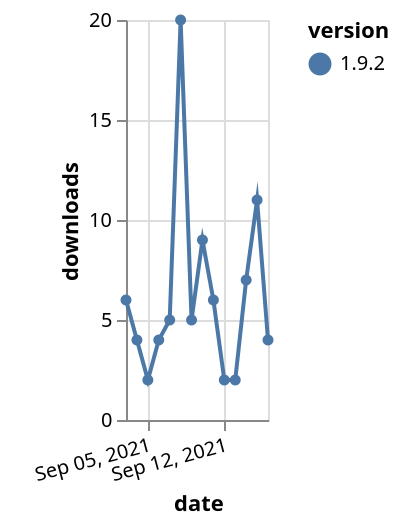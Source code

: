 {"$schema": "https://vega.github.io/schema/vega-lite/v5.json", "description": "A simple bar chart with embedded data.", "data": {"values": [{"date": "2021-09-03", "total": 4667, "delta": 6, "version": "1.9.2"}, {"date": "2021-09-04", "total": 4671, "delta": 4, "version": "1.9.2"}, {"date": "2021-09-05", "total": 4673, "delta": 2, "version": "1.9.2"}, {"date": "2021-09-06", "total": 4677, "delta": 4, "version": "1.9.2"}, {"date": "2021-09-07", "total": 4682, "delta": 5, "version": "1.9.2"}, {"date": "2021-09-08", "total": 4702, "delta": 20, "version": "1.9.2"}, {"date": "2021-09-09", "total": 4707, "delta": 5, "version": "1.9.2"}, {"date": "2021-09-10", "total": 4716, "delta": 9, "version": "1.9.2"}, {"date": "2021-09-11", "total": 4722, "delta": 6, "version": "1.9.2"}, {"date": "2021-09-12", "total": 4724, "delta": 2, "version": "1.9.2"}, {"date": "2021-09-13", "total": 4726, "delta": 2, "version": "1.9.2"}, {"date": "2021-09-14", "total": 4733, "delta": 7, "version": "1.9.2"}, {"date": "2021-09-15", "total": 4744, "delta": 11, "version": "1.9.2"}, {"date": "2021-09-16", "total": 4748, "delta": 4, "version": "1.9.2"}]}, "width": "container", "mark": {"type": "line", "point": {"filled": true}}, "encoding": {"x": {"field": "date", "type": "temporal", "timeUnit": "yearmonthdate", "title": "date", "axis": {"labelAngle": -15}}, "y": {"field": "delta", "type": "quantitative", "title": "downloads"}, "color": {"field": "version", "type": "nominal"}, "tooltip": {"field": "delta"}}}